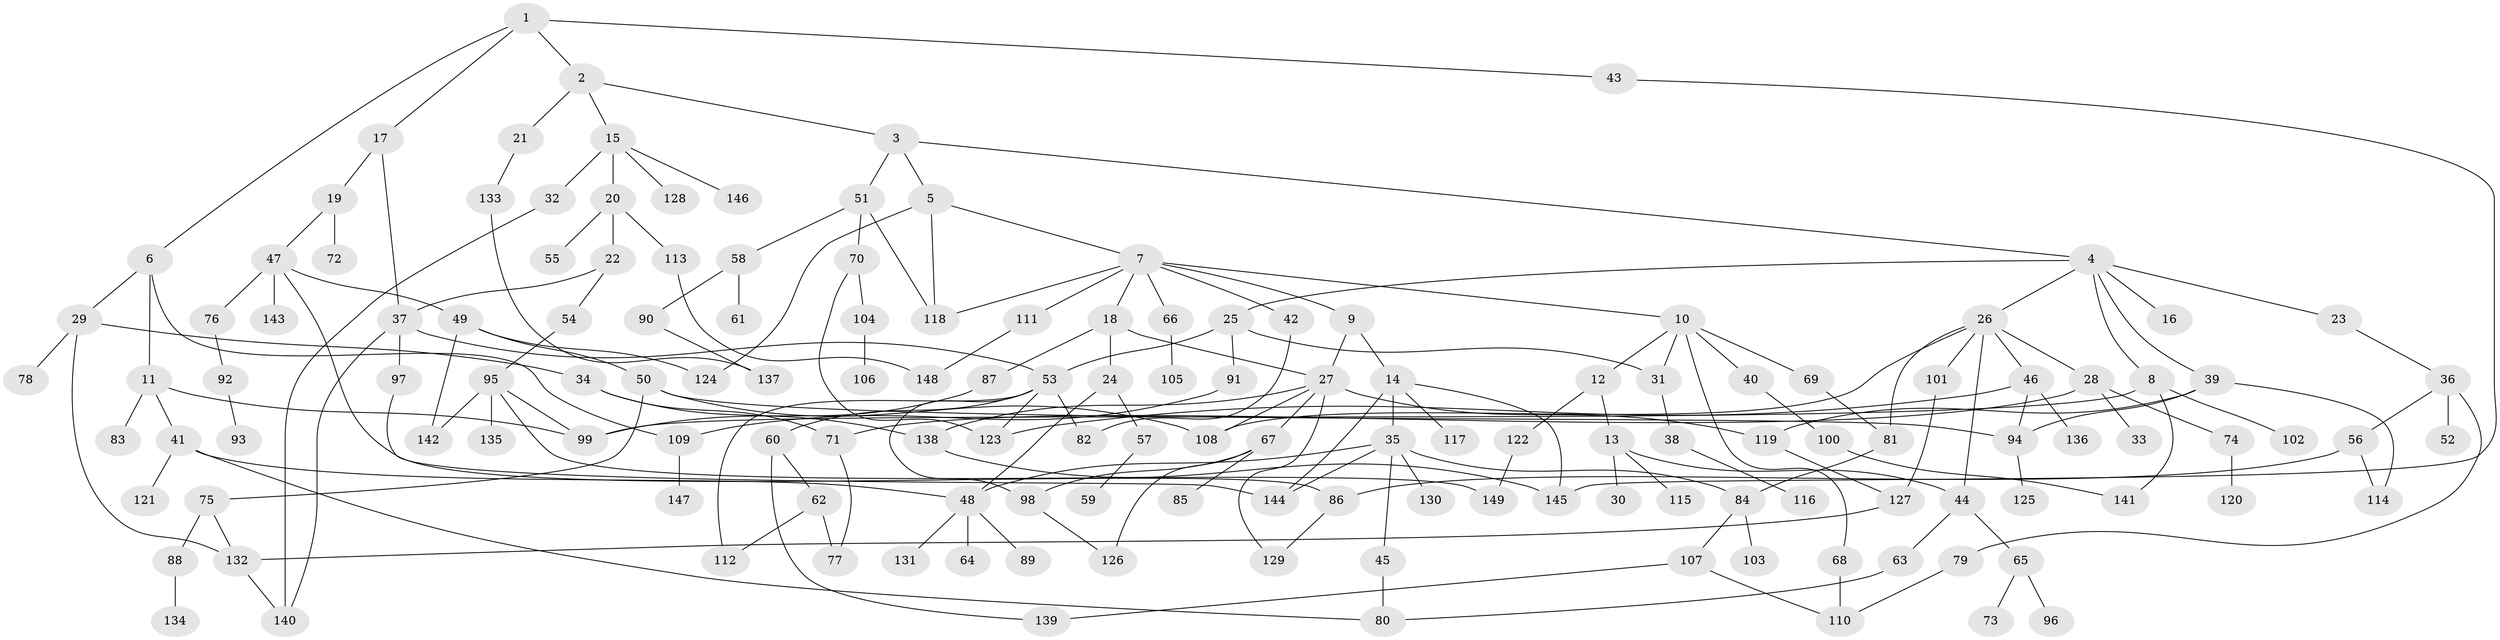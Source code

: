 // Generated by graph-tools (version 1.1) at 2025/49/03/09/25 03:49:19]
// undirected, 149 vertices, 200 edges
graph export_dot {
graph [start="1"]
  node [color=gray90,style=filled];
  1;
  2;
  3;
  4;
  5;
  6;
  7;
  8;
  9;
  10;
  11;
  12;
  13;
  14;
  15;
  16;
  17;
  18;
  19;
  20;
  21;
  22;
  23;
  24;
  25;
  26;
  27;
  28;
  29;
  30;
  31;
  32;
  33;
  34;
  35;
  36;
  37;
  38;
  39;
  40;
  41;
  42;
  43;
  44;
  45;
  46;
  47;
  48;
  49;
  50;
  51;
  52;
  53;
  54;
  55;
  56;
  57;
  58;
  59;
  60;
  61;
  62;
  63;
  64;
  65;
  66;
  67;
  68;
  69;
  70;
  71;
  72;
  73;
  74;
  75;
  76;
  77;
  78;
  79;
  80;
  81;
  82;
  83;
  84;
  85;
  86;
  87;
  88;
  89;
  90;
  91;
  92;
  93;
  94;
  95;
  96;
  97;
  98;
  99;
  100;
  101;
  102;
  103;
  104;
  105;
  106;
  107;
  108;
  109;
  110;
  111;
  112;
  113;
  114;
  115;
  116;
  117;
  118;
  119;
  120;
  121;
  122;
  123;
  124;
  125;
  126;
  127;
  128;
  129;
  130;
  131;
  132;
  133;
  134;
  135;
  136;
  137;
  138;
  139;
  140;
  141;
  142;
  143;
  144;
  145;
  146;
  147;
  148;
  149;
  1 -- 2;
  1 -- 6;
  1 -- 17;
  1 -- 43;
  2 -- 3;
  2 -- 15;
  2 -- 21;
  3 -- 4;
  3 -- 5;
  3 -- 51;
  4 -- 8;
  4 -- 16;
  4 -- 23;
  4 -- 25;
  4 -- 26;
  4 -- 39;
  5 -- 7;
  5 -- 118;
  5 -- 124;
  6 -- 11;
  6 -- 29;
  6 -- 109;
  7 -- 9;
  7 -- 10;
  7 -- 18;
  7 -- 42;
  7 -- 66;
  7 -- 111;
  7 -- 118;
  8 -- 102;
  8 -- 141;
  8 -- 99;
  9 -- 14;
  9 -- 27;
  10 -- 12;
  10 -- 40;
  10 -- 68;
  10 -- 69;
  10 -- 31;
  11 -- 41;
  11 -- 83;
  11 -- 99;
  12 -- 13;
  12 -- 122;
  13 -- 30;
  13 -- 44;
  13 -- 115;
  14 -- 35;
  14 -- 117;
  14 -- 144;
  14 -- 145;
  15 -- 20;
  15 -- 32;
  15 -- 128;
  15 -- 146;
  17 -- 19;
  17 -- 37;
  18 -- 24;
  18 -- 27;
  18 -- 87;
  19 -- 47;
  19 -- 72;
  20 -- 22;
  20 -- 55;
  20 -- 113;
  21 -- 133;
  22 -- 37;
  22 -- 54;
  23 -- 36;
  24 -- 48;
  24 -- 57;
  25 -- 31;
  25 -- 91;
  25 -- 53;
  26 -- 28;
  26 -- 46;
  26 -- 81;
  26 -- 101;
  26 -- 108;
  26 -- 44;
  27 -- 67;
  27 -- 108;
  27 -- 129;
  27 -- 119;
  27 -- 138;
  28 -- 33;
  28 -- 74;
  28 -- 71;
  29 -- 34;
  29 -- 78;
  29 -- 132;
  31 -- 38;
  32 -- 140;
  34 -- 71;
  34 -- 138;
  35 -- 45;
  35 -- 84;
  35 -- 130;
  35 -- 144;
  35 -- 48;
  36 -- 52;
  36 -- 56;
  36 -- 79;
  37 -- 53;
  37 -- 97;
  37 -- 140;
  38 -- 116;
  39 -- 119;
  39 -- 94;
  39 -- 114;
  40 -- 100;
  41 -- 80;
  41 -- 121;
  41 -- 48;
  42 -- 82;
  43 -- 145;
  44 -- 63;
  44 -- 65;
  45 -- 80;
  46 -- 94;
  46 -- 136;
  46 -- 123;
  47 -- 49;
  47 -- 76;
  47 -- 86;
  47 -- 143;
  48 -- 64;
  48 -- 89;
  48 -- 131;
  49 -- 50;
  49 -- 142;
  49 -- 124;
  50 -- 75;
  50 -- 94;
  50 -- 108;
  51 -- 58;
  51 -- 70;
  51 -- 118;
  53 -- 60;
  53 -- 98;
  53 -- 123;
  53 -- 82;
  53 -- 112;
  54 -- 95;
  56 -- 114;
  56 -- 86;
  57 -- 59;
  58 -- 61;
  58 -- 90;
  60 -- 62;
  60 -- 139;
  62 -- 77;
  62 -- 112;
  63 -- 80;
  65 -- 73;
  65 -- 96;
  66 -- 105;
  67 -- 85;
  67 -- 126;
  67 -- 98;
  68 -- 110;
  69 -- 81;
  70 -- 104;
  70 -- 123;
  71 -- 77;
  74 -- 120;
  75 -- 88;
  75 -- 132;
  76 -- 92;
  79 -- 110;
  81 -- 84;
  84 -- 103;
  84 -- 107;
  86 -- 129;
  87 -- 99;
  88 -- 134;
  90 -- 137;
  91 -- 109;
  92 -- 93;
  94 -- 125;
  95 -- 99;
  95 -- 135;
  95 -- 149;
  95 -- 142;
  97 -- 144;
  98 -- 126;
  100 -- 141;
  101 -- 127;
  104 -- 106;
  107 -- 110;
  107 -- 139;
  109 -- 147;
  111 -- 148;
  113 -- 148;
  119 -- 127;
  122 -- 149;
  127 -- 132;
  132 -- 140;
  133 -- 137;
  138 -- 145;
}
